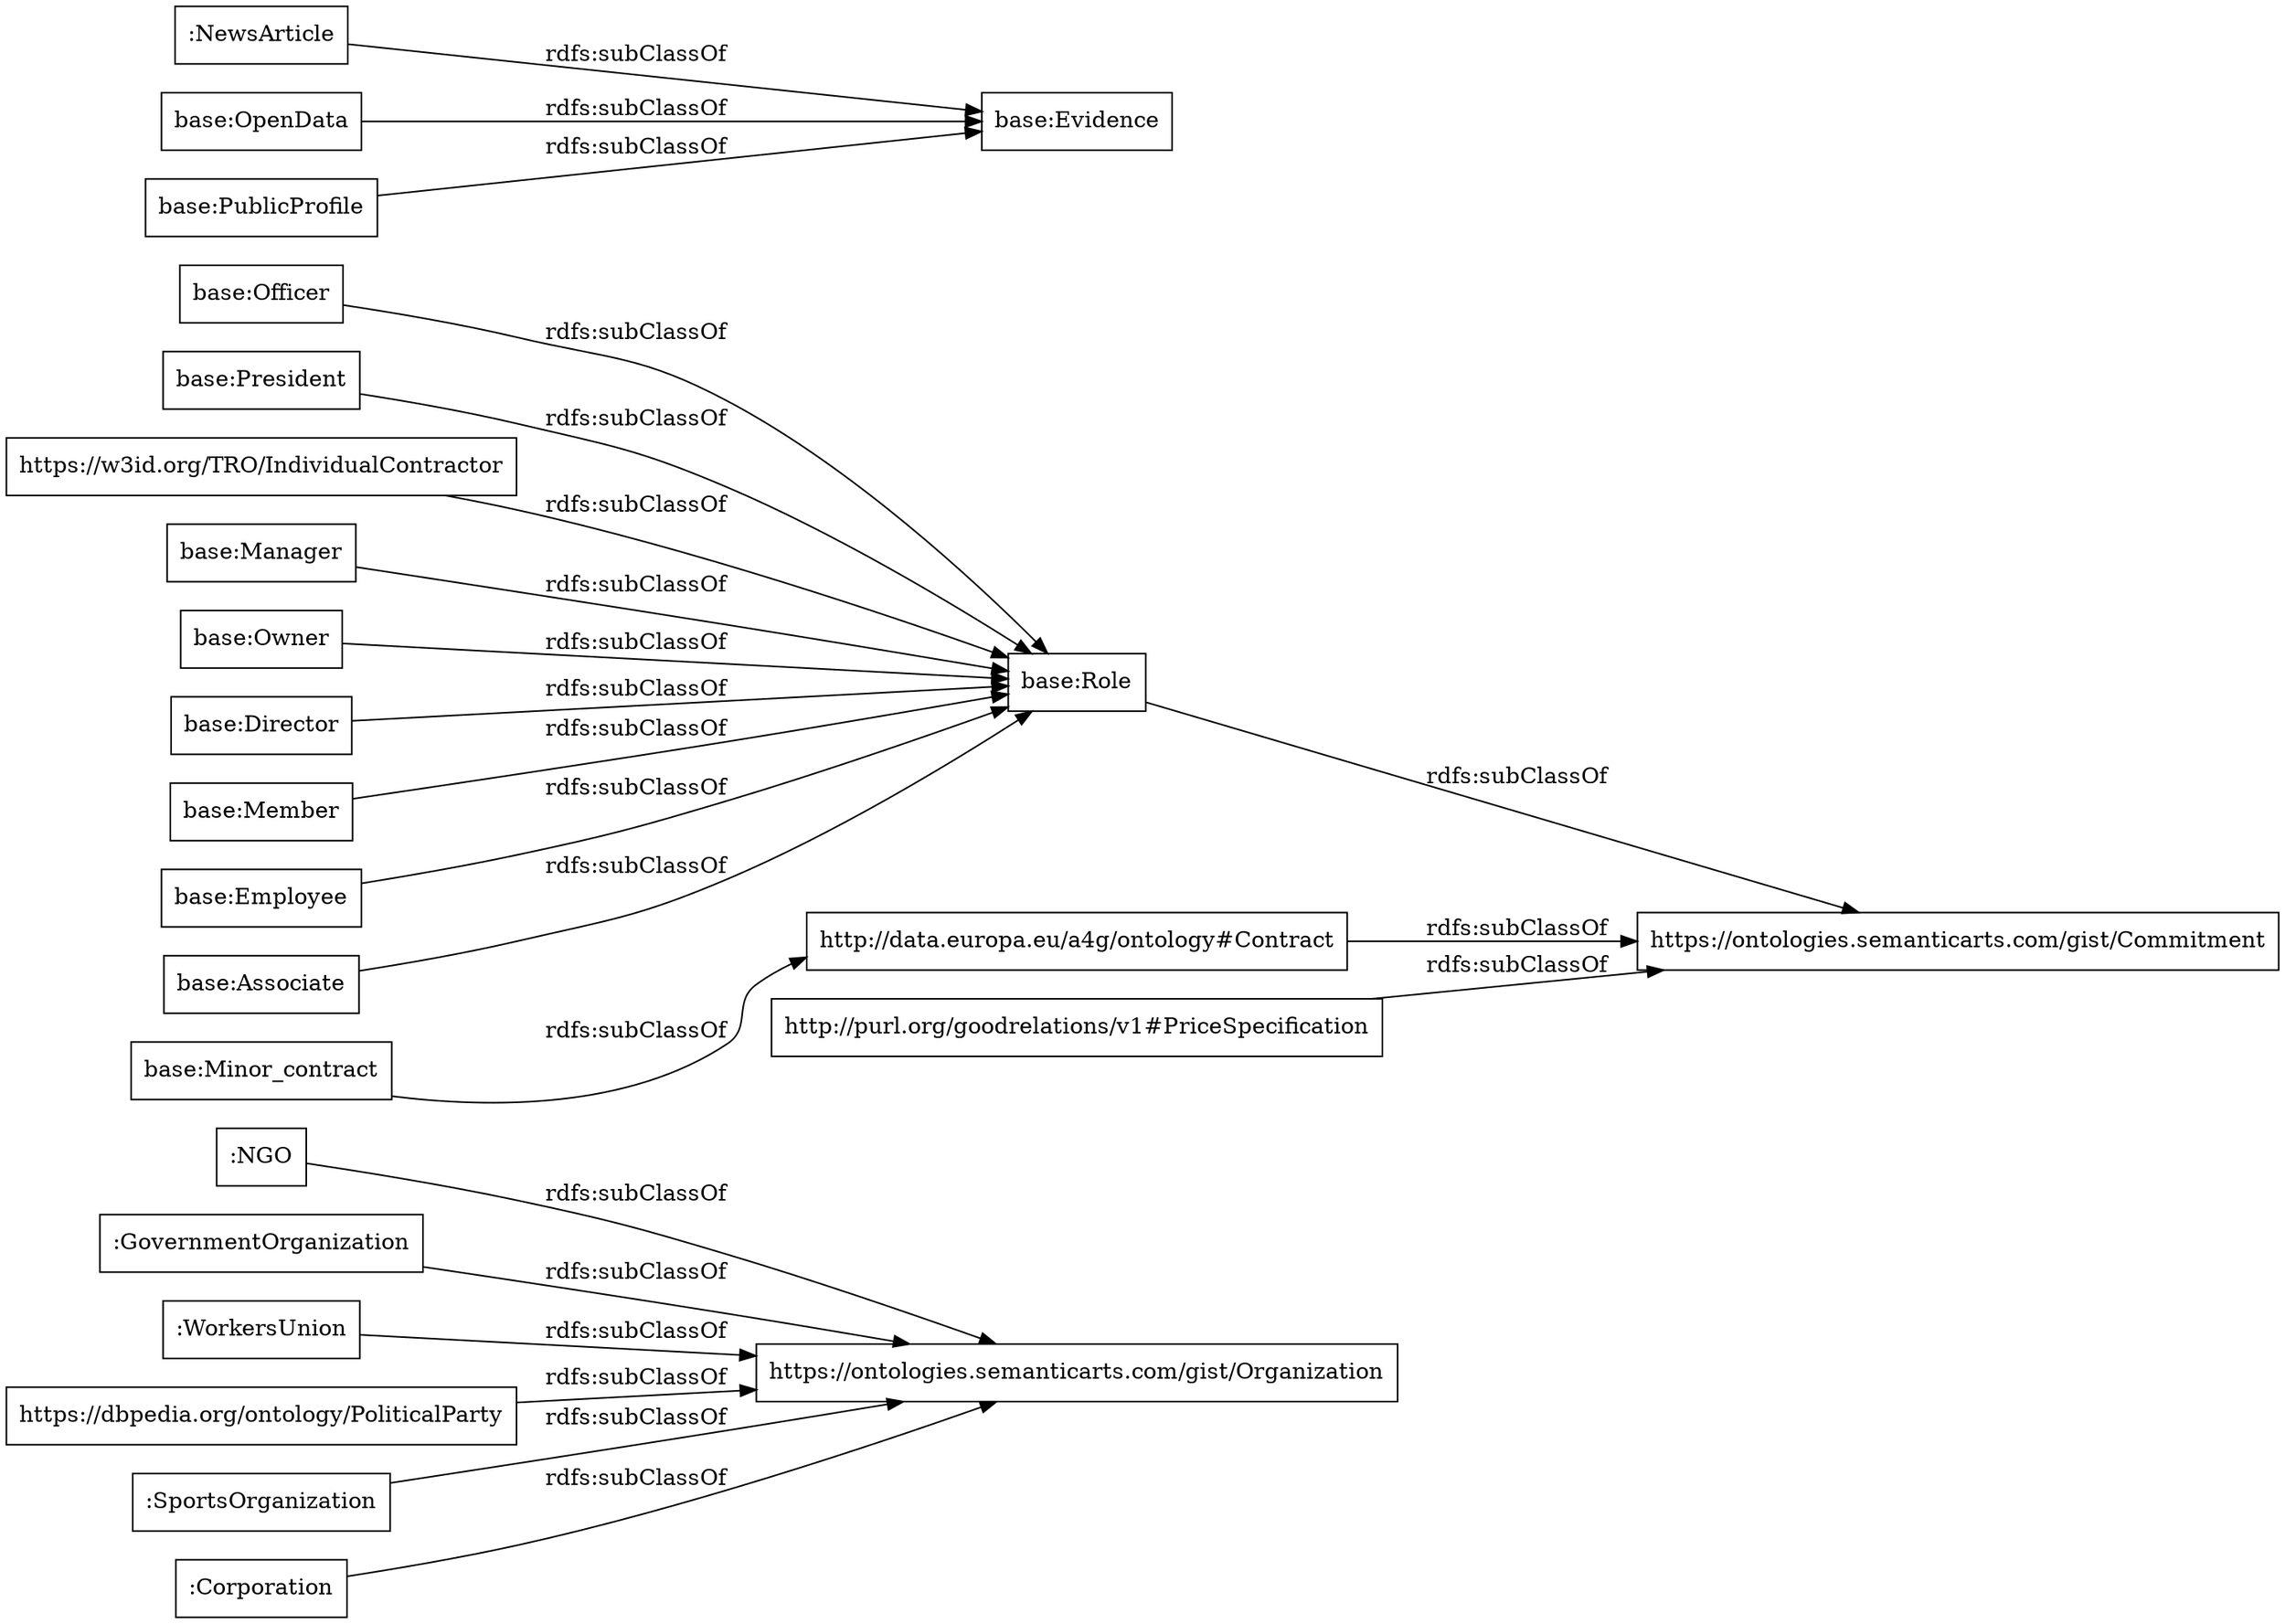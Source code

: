 digraph ar2dtool_diagram { 
rankdir=LR;
size="1000"
node [shape = rectangle, color="black"]; ":NGO" ":GovernmentOrganization" "https://ontologies.semanticarts.com/gist/Commitment" "base:Officer" "base:President" "base:Role" "https://w3id.org/TRO/IndividualContractor" ":WorkersUnion" "base:Manager" ":NewsArticle" "base:OpenData" "http://data.europa.eu/a4g/ontology#Contract" "base:PublicProfile" "base:Owner" "http://purl.org/goodrelations/v1#PriceSpecification" "base:Director" "https://ontologies.semanticarts.com/gist/Organization" "https://dbpedia.org/ontology/PoliticalParty" "base:Member" "base:Employee" "base:Associate" "base:Evidence" ":SportsOrganization" ":Corporation" "base:Minor_contract" ; /*classes style*/
	":NGO" -> "https://ontologies.semanticarts.com/gist/Organization" [ label = "rdfs:subClassOf" ];
	"http://purl.org/goodrelations/v1#PriceSpecification" -> "https://ontologies.semanticarts.com/gist/Commitment" [ label = "rdfs:subClassOf" ];
	":NewsArticle" -> "base:Evidence" [ label = "rdfs:subClassOf" ];
	"http://data.europa.eu/a4g/ontology#Contract" -> "https://ontologies.semanticarts.com/gist/Commitment" [ label = "rdfs:subClassOf" ];
	":GovernmentOrganization" -> "https://ontologies.semanticarts.com/gist/Organization" [ label = "rdfs:subClassOf" ];
	":SportsOrganization" -> "https://ontologies.semanticarts.com/gist/Organization" [ label = "rdfs:subClassOf" ];
	":Corporation" -> "https://ontologies.semanticarts.com/gist/Organization" [ label = "rdfs:subClassOf" ];
	"base:Employee" -> "base:Role" [ label = "rdfs:subClassOf" ];
	"https://w3id.org/TRO/IndividualContractor" -> "base:Role" [ label = "rdfs:subClassOf" ];
	"base:Role" -> "https://ontologies.semanticarts.com/gist/Commitment" [ label = "rdfs:subClassOf" ];
	"base:President" -> "base:Role" [ label = "rdfs:subClassOf" ];
	"base:Member" -> "base:Role" [ label = "rdfs:subClassOf" ];
	"base:Manager" -> "base:Role" [ label = "rdfs:subClassOf" ];
	"base:Owner" -> "base:Role" [ label = "rdfs:subClassOf" ];
	"https://dbpedia.org/ontology/PoliticalParty" -> "https://ontologies.semanticarts.com/gist/Organization" [ label = "rdfs:subClassOf" ];
	"base:Director" -> "base:Role" [ label = "rdfs:subClassOf" ];
	":WorkersUnion" -> "https://ontologies.semanticarts.com/gist/Organization" [ label = "rdfs:subClassOf" ];
	"base:PublicProfile" -> "base:Evidence" [ label = "rdfs:subClassOf" ];
	"base:OpenData" -> "base:Evidence" [ label = "rdfs:subClassOf" ];
	"base:Associate" -> "base:Role" [ label = "rdfs:subClassOf" ];
	"base:Officer" -> "base:Role" [ label = "rdfs:subClassOf" ];
	"base:Minor_contract" -> "http://data.europa.eu/a4g/ontology#Contract" [ label = "rdfs:subClassOf" ];

}
